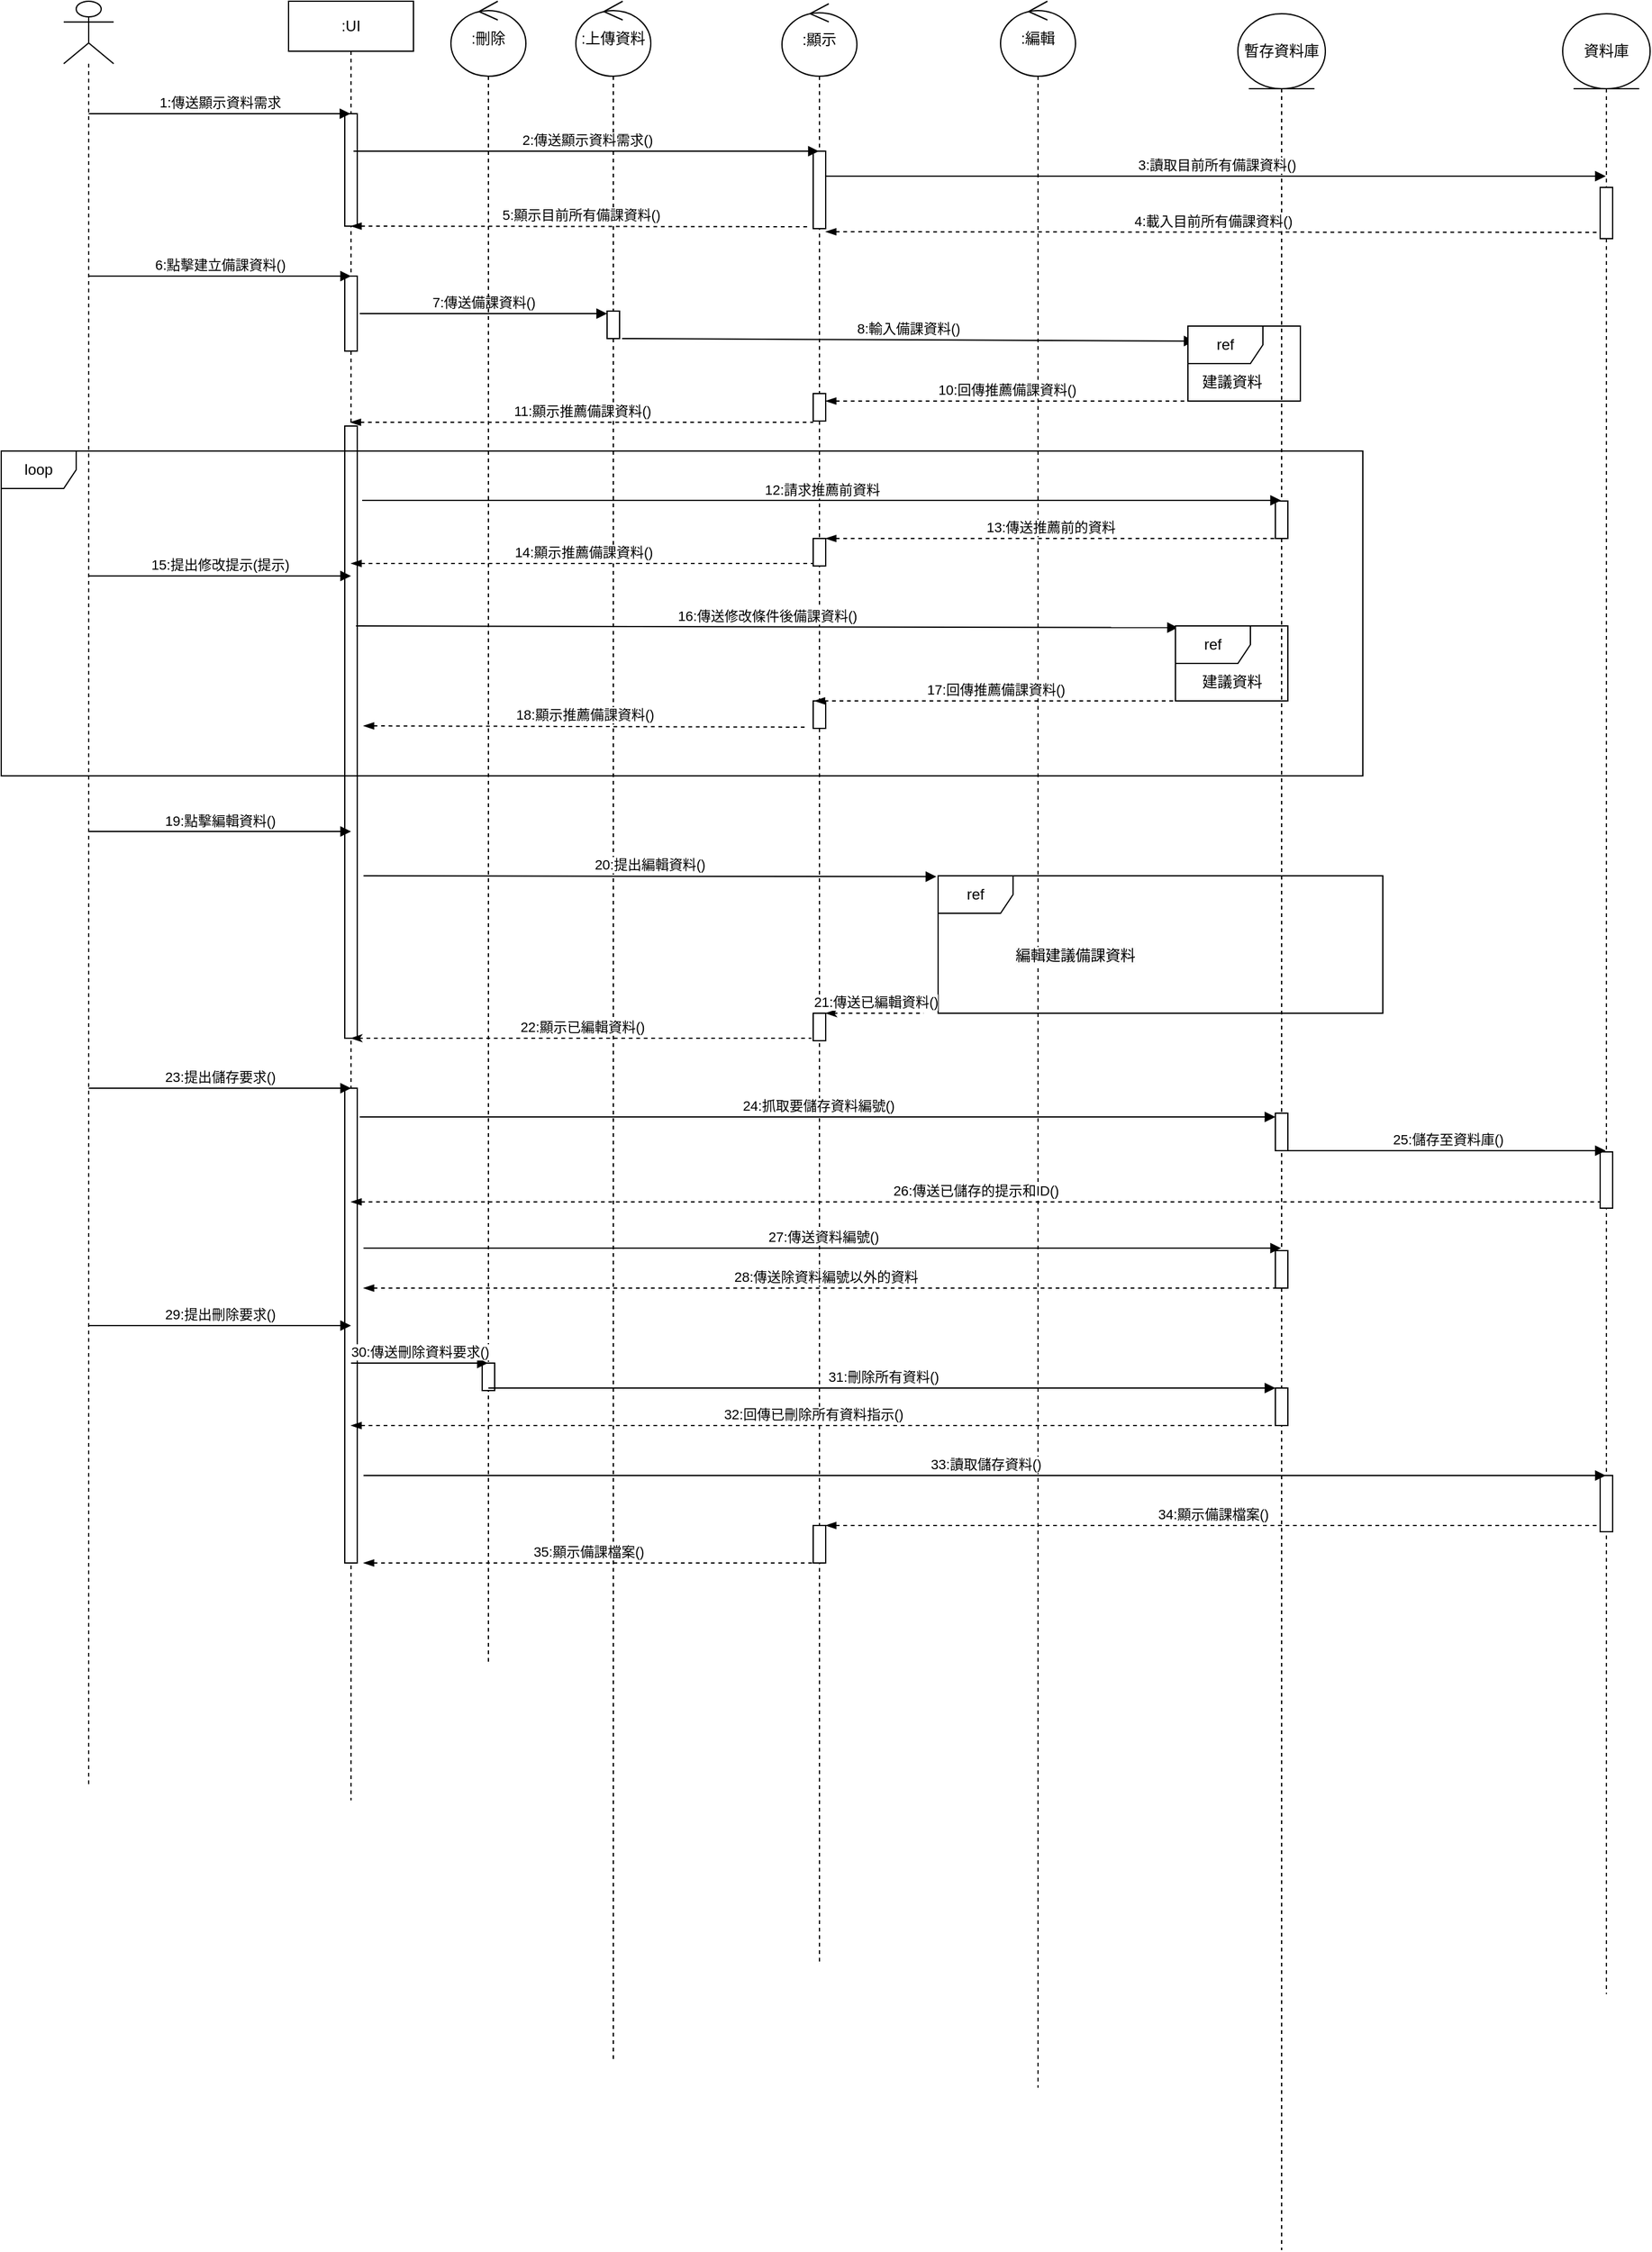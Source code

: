 <mxfile version="25.0.3">
  <diagram name="第 1 页" id="02cxdgv99CvA-U2xE2fi">
    <mxGraphModel dx="794" dy="446" grid="1" gridSize="10" guides="1" tooltips="1" connect="1" arrows="1" fold="1" page="1" pageScale="1" pageWidth="3300" pageHeight="4681" math="0" shadow="0">
      <root>
        <mxCell id="0" />
        <mxCell id="1" parent="0" />
        <mxCell id="H8wYjX5WcJpsJir_X8CI-1" value="" style="shape=umlLifeline;perimeter=lifelinePerimeter;whiteSpace=wrap;html=1;container=1;dropTarget=0;collapsible=0;recursiveResize=0;outlineConnect=0;portConstraint=eastwest;newEdgeStyle={&quot;curved&quot;:0,&quot;rounded&quot;:0};participant=umlActor;size=50;" vertex="1" parent="1">
          <mxGeometry x="60" y="40" width="40" height="1430" as="geometry" />
        </mxCell>
        <mxCell id="H8wYjX5WcJpsJir_X8CI-2" value=":UI" style="shape=umlLifeline;perimeter=lifelinePerimeter;whiteSpace=wrap;html=1;container=1;dropTarget=0;collapsible=0;recursiveResize=0;outlineConnect=0;portConstraint=eastwest;newEdgeStyle={&quot;curved&quot;:0,&quot;rounded&quot;:0};" vertex="1" parent="1">
          <mxGeometry x="240" y="40" width="100" height="1440" as="geometry" />
        </mxCell>
        <mxCell id="H8wYjX5WcJpsJir_X8CI-3" value="" style="html=1;points=[[0,0,0,0,5],[0,1,0,0,-5],[1,0,0,0,5],[1,1,0,0,-5]];perimeter=orthogonalPerimeter;outlineConnect=0;targetShapes=umlLifeline;portConstraint=eastwest;newEdgeStyle={&quot;curved&quot;:0,&quot;rounded&quot;:0};" vertex="1" parent="H8wYjX5WcJpsJir_X8CI-2">
          <mxGeometry x="45" y="90" width="10" height="90" as="geometry" />
        </mxCell>
        <mxCell id="H8wYjX5WcJpsJir_X8CI-4" value="" style="html=1;points=[[0,0,0,0,5],[0,1,0,0,-5],[1,0,0,0,5],[1,1,0,0,-5]];perimeter=orthogonalPerimeter;outlineConnect=0;targetShapes=umlLifeline;portConstraint=eastwest;newEdgeStyle={&quot;curved&quot;:0,&quot;rounded&quot;:0};" vertex="1" parent="H8wYjX5WcJpsJir_X8CI-2">
          <mxGeometry x="45" y="220" width="10" height="60" as="geometry" />
        </mxCell>
        <mxCell id="H8wYjX5WcJpsJir_X8CI-5" value="" style="html=1;points=[[0,0,0,0,5],[0,1,0,0,-5],[1,0,0,0,5],[1,1,0,0,-5]];perimeter=orthogonalPerimeter;outlineConnect=0;targetShapes=umlLifeline;portConstraint=eastwest;newEdgeStyle={&quot;curved&quot;:0,&quot;rounded&quot;:0};" vertex="1" parent="H8wYjX5WcJpsJir_X8CI-2">
          <mxGeometry x="45" y="340" width="10" height="490" as="geometry" />
        </mxCell>
        <mxCell id="H8wYjX5WcJpsJir_X8CI-6" value="" style="html=1;points=[[0,0,0,0,5],[0,1,0,0,-5],[1,0,0,0,5],[1,1,0,0,-5]];perimeter=orthogonalPerimeter;outlineConnect=0;targetShapes=umlLifeline;portConstraint=eastwest;newEdgeStyle={&quot;curved&quot;:0,&quot;rounded&quot;:0};" vertex="1" parent="H8wYjX5WcJpsJir_X8CI-2">
          <mxGeometry x="45" y="870" width="10" height="380" as="geometry" />
        </mxCell>
        <mxCell id="H8wYjX5WcJpsJir_X8CI-7" value=":上傳資料" style="shape=umlLifeline;perimeter=lifelinePerimeter;whiteSpace=wrap;html=1;container=1;dropTarget=0;collapsible=0;recursiveResize=0;outlineConnect=0;portConstraint=eastwest;newEdgeStyle={&quot;curved&quot;:0,&quot;rounded&quot;:0};participant=umlControl;size=60;" vertex="1" parent="1">
          <mxGeometry x="470" y="40" width="60" height="1650" as="geometry" />
        </mxCell>
        <mxCell id="H8wYjX5WcJpsJir_X8CI-8" value="" style="html=1;points=[[0,0,0,0,5],[0,1,0,0,-5],[1,0,0,0,5],[1,1,0,0,-5]];perimeter=orthogonalPerimeter;outlineConnect=0;targetShapes=umlLifeline;portConstraint=eastwest;newEdgeStyle={&quot;curved&quot;:0,&quot;rounded&quot;:0};" vertex="1" parent="H8wYjX5WcJpsJir_X8CI-7">
          <mxGeometry x="25" y="248" width="10" height="22" as="geometry" />
        </mxCell>
        <mxCell id="H8wYjX5WcJpsJir_X8CI-9" value=":顯示" style="shape=umlLifeline;perimeter=lifelinePerimeter;whiteSpace=wrap;html=1;container=1;dropTarget=0;collapsible=0;recursiveResize=0;outlineConnect=0;portConstraint=eastwest;newEdgeStyle={&quot;curved&quot;:0,&quot;rounded&quot;:0};participant=umlControl;size=58;" vertex="1" parent="1">
          <mxGeometry x="635" y="42" width="60" height="1568" as="geometry" />
        </mxCell>
        <mxCell id="H8wYjX5WcJpsJir_X8CI-10" value="" style="html=1;points=[[0,0,0,0,5],[0,1,0,0,-5],[1,0,0,0,5],[1,1,0,0,-5]];perimeter=orthogonalPerimeter;outlineConnect=0;targetShapes=umlLifeline;portConstraint=eastwest;newEdgeStyle={&quot;curved&quot;:0,&quot;rounded&quot;:0};" vertex="1" parent="H8wYjX5WcJpsJir_X8CI-9">
          <mxGeometry x="25" y="118" width="10" height="62" as="geometry" />
        </mxCell>
        <mxCell id="H8wYjX5WcJpsJir_X8CI-11" value="" style="html=1;points=[[0,0,0,0,5],[0,1,0,0,-5],[1,0,0,0,5],[1,1,0,0,-5]];perimeter=orthogonalPerimeter;outlineConnect=0;targetShapes=umlLifeline;portConstraint=eastwest;newEdgeStyle={&quot;curved&quot;:0,&quot;rounded&quot;:0};" vertex="1" parent="H8wYjX5WcJpsJir_X8CI-9">
          <mxGeometry x="25" y="312" width="10" height="22" as="geometry" />
        </mxCell>
        <mxCell id="H8wYjX5WcJpsJir_X8CI-12" value="" style="html=1;points=[[0,0,0,0,5],[0,1,0,0,-5],[1,0,0,0,5],[1,1,0,0,-5]];perimeter=orthogonalPerimeter;outlineConnect=0;targetShapes=umlLifeline;portConstraint=eastwest;newEdgeStyle={&quot;curved&quot;:0,&quot;rounded&quot;:0};" vertex="1" parent="H8wYjX5WcJpsJir_X8CI-9">
          <mxGeometry x="25" y="558" width="10" height="22" as="geometry" />
        </mxCell>
        <mxCell id="H8wYjX5WcJpsJir_X8CI-13" value="" style="html=1;points=[[0,0,0,0,5],[0,1,0,0,-5],[1,0,0,0,5],[1,1,0,0,-5]];perimeter=orthogonalPerimeter;outlineConnect=0;targetShapes=umlLifeline;portConstraint=eastwest;newEdgeStyle={&quot;curved&quot;:0,&quot;rounded&quot;:0};" vertex="1" parent="H8wYjX5WcJpsJir_X8CI-9">
          <mxGeometry x="25" y="428" width="10" height="22" as="geometry" />
        </mxCell>
        <mxCell id="H8wYjX5WcJpsJir_X8CI-14" value="" style="html=1;points=[[0,0,0,0,5],[0,1,0,0,-5],[1,0,0,0,5],[1,1,0,0,-5]];perimeter=orthogonalPerimeter;outlineConnect=0;targetShapes=umlLifeline;portConstraint=eastwest;newEdgeStyle={&quot;curved&quot;:0,&quot;rounded&quot;:0};" vertex="1" parent="H8wYjX5WcJpsJir_X8CI-9">
          <mxGeometry x="25" y="808" width="10" height="22" as="geometry" />
        </mxCell>
        <mxCell id="H8wYjX5WcJpsJir_X8CI-15" value="" style="html=1;points=[[0,0,0,0,5],[0,1,0,0,-5],[1,0,0,0,5],[1,1,0,0,-5]];perimeter=orthogonalPerimeter;outlineConnect=0;targetShapes=umlLifeline;portConstraint=eastwest;newEdgeStyle={&quot;curved&quot;:0,&quot;rounded&quot;:0};" vertex="1" parent="H8wYjX5WcJpsJir_X8CI-9">
          <mxGeometry x="25" y="1218" width="10" height="30" as="geometry" />
        </mxCell>
        <mxCell id="H8wYjX5WcJpsJir_X8CI-16" value=":編輯&lt;span style=&quot;color: rgba(0, 0, 0, 0); font-family: monospace; font-size: 0px; text-align: start; text-wrap-mode: nowrap;&quot;&gt;%3CmxGraphModel%3E%3Croot%3E%3CmxCell%20id%3D%220%22%2F%3E%3CmxCell%20id%3D%221%22%20parent%3D%220%22%2F%3E%3CmxCell%20id%3D%222%22%20value%3D%22%E9%A1%AF%E7%A4%BA%22%20style%3D%22shape%3DumlLifeline%3Bperimeter%3DlifelinePerimeter%3BwhiteSpace%3Dwrap%3Bhtml%3D1%3Bcontainer%3D1%3BdropTarget%3D0%3Bcollapsible%3D0%3BrecursiveResize%3D0%3BoutlineConnect%3D0%3BportConstraint%3Deastwest%3BnewEdgeStyle%3D%7B%26quot%3Bcurved%26quot%3B%3A0%2C%26quot%3Brounded%26quot%3B%3A0%7D%3Bparticipant%3DumlControl%3Bsize%3D50%3B%22%20vertex%3D%221%22%20parent%3D%221%22%3E%3CmxGeometry%20x%3D%22635%22%20y%3D%2242%22%20width%3D%2260%22%20height%3D%22370%22%20as%3D%22geometry%22%2F%3E%3C%2FmxCell%3E%3C%2Froot%3E%3C%2FmxGraphModel%3E&lt;/span&gt;" style="shape=umlLifeline;perimeter=lifelinePerimeter;whiteSpace=wrap;html=1;container=1;dropTarget=0;collapsible=0;recursiveResize=0;outlineConnect=0;portConstraint=eastwest;newEdgeStyle={&quot;curved&quot;:0,&quot;rounded&quot;:0};participant=umlControl;size=60;" vertex="1" parent="1">
          <mxGeometry x="810" y="40" width="60" height="1670" as="geometry" />
        </mxCell>
        <mxCell id="H8wYjX5WcJpsJir_X8CI-17" value="暫存資料庫" style="shape=umlLifeline;perimeter=lifelinePerimeter;whiteSpace=wrap;html=1;container=1;dropTarget=0;collapsible=0;recursiveResize=0;outlineConnect=0;portConstraint=eastwest;newEdgeStyle={&quot;curved&quot;:0,&quot;rounded&quot;:0};participant=umlEntity;size=60;" vertex="1" parent="1">
          <mxGeometry x="1000" y="50" width="70" height="1790" as="geometry" />
        </mxCell>
        <mxCell id="H8wYjX5WcJpsJir_X8CI-18" value="" style="html=1;points=[[0,0,0,0,5],[0,1,0,0,-5],[1,0,0,0,5],[1,1,0,0,-5]];perimeter=orthogonalPerimeter;outlineConnect=0;targetShapes=umlLifeline;portConstraint=eastwest;newEdgeStyle={&quot;curved&quot;:0,&quot;rounded&quot;:0};" vertex="1" parent="H8wYjX5WcJpsJir_X8CI-17">
          <mxGeometry x="30" y="390" width="10" height="30" as="geometry" />
        </mxCell>
        <mxCell id="H8wYjX5WcJpsJir_X8CI-19" value="" style="html=1;points=[[0,0,0,0,5],[0,1,0,0,-5],[1,0,0,0,5],[1,1,0,0,-5]];perimeter=orthogonalPerimeter;outlineConnect=0;targetShapes=umlLifeline;portConstraint=eastwest;newEdgeStyle={&quot;curved&quot;:0,&quot;rounded&quot;:0};" vertex="1" parent="H8wYjX5WcJpsJir_X8CI-17">
          <mxGeometry x="30" y="880" width="10" height="30" as="geometry" />
        </mxCell>
        <mxCell id="H8wYjX5WcJpsJir_X8CI-20" value="" style="html=1;points=[[0,0,0,0,5],[0,1,0,0,-5],[1,0,0,0,5],[1,1,0,0,-5]];perimeter=orthogonalPerimeter;outlineConnect=0;targetShapes=umlLifeline;portConstraint=eastwest;newEdgeStyle={&quot;curved&quot;:0,&quot;rounded&quot;:0};" vertex="1" parent="H8wYjX5WcJpsJir_X8CI-17">
          <mxGeometry x="30" y="990" width="10" height="30" as="geometry" />
        </mxCell>
        <mxCell id="H8wYjX5WcJpsJir_X8CI-21" value="" style="html=1;points=[[0,0,0,0,5],[0,1,0,0,-5],[1,0,0,0,5],[1,1,0,0,-5]];perimeter=orthogonalPerimeter;outlineConnect=0;targetShapes=umlLifeline;portConstraint=eastwest;newEdgeStyle={&quot;curved&quot;:0,&quot;rounded&quot;:0};" vertex="1" parent="H8wYjX5WcJpsJir_X8CI-17">
          <mxGeometry x="30" y="1100" width="10" height="30" as="geometry" />
        </mxCell>
        <mxCell id="H8wYjX5WcJpsJir_X8CI-22" value="資料庫" style="shape=umlLifeline;perimeter=lifelinePerimeter;whiteSpace=wrap;html=1;container=1;dropTarget=0;collapsible=0;recursiveResize=0;outlineConnect=0;portConstraint=eastwest;newEdgeStyle={&quot;curved&quot;:0,&quot;rounded&quot;:0};participant=umlEntity;size=60;" vertex="1" parent="1">
          <mxGeometry x="1260" y="50" width="70" height="1585" as="geometry" />
        </mxCell>
        <mxCell id="H8wYjX5WcJpsJir_X8CI-23" value="" style="html=1;points=[[0,0,0,0,5],[0,1,0,0,-5],[1,0,0,0,5],[1,1,0,0,-5]];perimeter=orthogonalPerimeter;outlineConnect=0;targetShapes=umlLifeline;portConstraint=eastwest;newEdgeStyle={&quot;curved&quot;:0,&quot;rounded&quot;:0};" vertex="1" parent="H8wYjX5WcJpsJir_X8CI-22">
          <mxGeometry x="30" y="139" width="10" height="41" as="geometry" />
        </mxCell>
        <mxCell id="H8wYjX5WcJpsJir_X8CI-24" value="" style="html=1;points=[[0,0,0,0,5],[0,1,0,0,-5],[1,0,0,0,5],[1,1,0,0,-5]];perimeter=orthogonalPerimeter;outlineConnect=0;targetShapes=umlLifeline;portConstraint=eastwest;newEdgeStyle={&quot;curved&quot;:0,&quot;rounded&quot;:0};" vertex="1" parent="H8wYjX5WcJpsJir_X8CI-22">
          <mxGeometry x="30" y="911" width="10" height="45" as="geometry" />
        </mxCell>
        <mxCell id="H8wYjX5WcJpsJir_X8CI-68" value="" style="html=1;points=[[0,0,0,0,5],[0,1,0,0,-5],[1,0,0,0,5],[1,1,0,0,-5]];perimeter=orthogonalPerimeter;outlineConnect=0;targetShapes=umlLifeline;portConstraint=eastwest;newEdgeStyle={&quot;curved&quot;:0,&quot;rounded&quot;:0};" vertex="1" parent="H8wYjX5WcJpsJir_X8CI-22">
          <mxGeometry x="30" y="1170" width="10" height="45" as="geometry" />
        </mxCell>
        <mxCell id="H8wYjX5WcJpsJir_X8CI-25" value="1:傳送顯示資料需求" style="html=1;verticalAlign=bottom;endArrow=block;curved=0;rounded=0;" edge="1" parent="1" target="H8wYjX5WcJpsJir_X8CI-2">
          <mxGeometry width="80" relative="1" as="geometry">
            <mxPoint x="80" y="130" as="sourcePoint" />
            <mxPoint x="160" y="130" as="targetPoint" />
          </mxGeometry>
        </mxCell>
        <mxCell id="H8wYjX5WcJpsJir_X8CI-26" value="2:傳送顯示資料需求()" style="html=1;verticalAlign=bottom;endArrow=block;curved=0;rounded=0;" edge="1" parent="1" target="H8wYjX5WcJpsJir_X8CI-9">
          <mxGeometry width="80" relative="1" as="geometry">
            <mxPoint x="292" y="160" as="sourcePoint" />
            <mxPoint x="502" y="160" as="targetPoint" />
          </mxGeometry>
        </mxCell>
        <mxCell id="H8wYjX5WcJpsJir_X8CI-27" value="3:讀取目前所有備課資料()" style="html=1;verticalAlign=bottom;endArrow=block;curved=0;rounded=0;" edge="1" parent="1" target="H8wYjX5WcJpsJir_X8CI-22">
          <mxGeometry width="80" relative="1" as="geometry">
            <mxPoint x="670" y="180" as="sourcePoint" />
            <mxPoint x="1043" y="180" as="targetPoint" />
          </mxGeometry>
        </mxCell>
        <mxCell id="H8wYjX5WcJpsJir_X8CI-28" value="4:載入目前所有備課資料()" style="html=1;verticalAlign=bottom;endArrow=none;curved=0;rounded=0;dashed=1;startArrow=blockThin;startFill=1;endFill=0;entryX=0;entryY=1;entryDx=0;entryDy=-5;entryPerimeter=0;" edge="1" parent="1" target="H8wYjX5WcJpsJir_X8CI-23">
          <mxGeometry width="80" relative="1" as="geometry">
            <mxPoint x="670" y="224.5" as="sourcePoint" />
            <mxPoint x="1255" y="224.5" as="targetPoint" />
          </mxGeometry>
        </mxCell>
        <mxCell id="H8wYjX5WcJpsJir_X8CI-29" value="5:顯示目前所有備課資料()" style="html=1;verticalAlign=bottom;endArrow=none;curved=0;rounded=0;dashed=1;startArrow=blockThin;startFill=1;endFill=0;" edge="1" parent="1">
          <mxGeometry width="80" relative="1" as="geometry">
            <mxPoint x="290" y="220" as="sourcePoint" />
            <mxPoint x="658" y="220.5" as="targetPoint" />
          </mxGeometry>
        </mxCell>
        <mxCell id="H8wYjX5WcJpsJir_X8CI-30" value="6:點擊建立備課資料()" style="html=1;verticalAlign=bottom;endArrow=block;curved=0;rounded=0;" edge="1" parent="1">
          <mxGeometry width="80" relative="1" as="geometry">
            <mxPoint x="80" y="260" as="sourcePoint" />
            <mxPoint x="290" y="260" as="targetPoint" />
          </mxGeometry>
        </mxCell>
        <mxCell id="H8wYjX5WcJpsJir_X8CI-31" value="7:傳送備課資料()" style="html=1;verticalAlign=bottom;endArrow=block;curved=0;rounded=0;" edge="1" parent="1">
          <mxGeometry width="80" relative="1" as="geometry">
            <mxPoint x="297" y="290" as="sourcePoint" />
            <mxPoint x="495" y="290" as="targetPoint" />
          </mxGeometry>
        </mxCell>
        <mxCell id="H8wYjX5WcJpsJir_X8CI-32" value="8:輸入備課資料()" style="html=1;verticalAlign=bottom;endArrow=block;curved=0;rounded=0;entryX=0.059;entryY=0.2;entryDx=0;entryDy=0;entryPerimeter=0;" edge="1" parent="1" target="H8wYjX5WcJpsJir_X8CI-33">
          <mxGeometry width="80" relative="1" as="geometry">
            <mxPoint x="507" y="310" as="sourcePoint" />
            <mxPoint x="560" y="310" as="targetPoint" />
          </mxGeometry>
        </mxCell>
        <mxCell id="H8wYjX5WcJpsJir_X8CI-33" value="ref" style="shape=umlFrame;whiteSpace=wrap;html=1;pointerEvents=0;" vertex="1" parent="1">
          <mxGeometry x="960" y="300" width="90" height="60" as="geometry" />
        </mxCell>
        <mxCell id="H8wYjX5WcJpsJir_X8CI-34" value="建議資料" style="text;html=1;align=center;verticalAlign=middle;resizable=0;points=[];autosize=1;strokeColor=none;fillColor=none;" vertex="1" parent="1">
          <mxGeometry x="960" y="330" width="70" height="30" as="geometry" />
        </mxCell>
        <mxCell id="H8wYjX5WcJpsJir_X8CI-35" value="11:顯示推薦備課資料()" style="html=1;verticalAlign=bottom;endArrow=none;curved=0;rounded=0;dashed=1;startArrow=blockThin;startFill=1;endFill=0;entryX=0;entryY=1;entryDx=0;entryDy=-5;entryPerimeter=0;" edge="1" parent="1">
          <mxGeometry width="80" relative="1" as="geometry">
            <mxPoint x="289.5" y="377" as="sourcePoint" />
            <mxPoint x="660" y="377" as="targetPoint" />
          </mxGeometry>
        </mxCell>
        <mxCell id="H8wYjX5WcJpsJir_X8CI-36" value="10:回傳推薦備課資料()" style="html=1;verticalAlign=bottom;endArrow=none;curved=0;rounded=0;dashed=1;startArrow=blockThin;startFill=1;endFill=0;entryX=-0.015;entryY=1;entryDx=0;entryDy=0;entryPerimeter=0;" edge="1" parent="1" target="H8wYjX5WcJpsJir_X8CI-33">
          <mxGeometry width="80" relative="1" as="geometry">
            <mxPoint x="670" y="360" as="sourcePoint" />
            <mxPoint x="710" y="360" as="targetPoint" />
          </mxGeometry>
        </mxCell>
        <mxCell id="H8wYjX5WcJpsJir_X8CI-37" value="12:請求推薦前資料" style="html=1;verticalAlign=bottom;endArrow=block;curved=0;rounded=0;" edge="1" parent="1" target="H8wYjX5WcJpsJir_X8CI-17">
          <mxGeometry width="80" relative="1" as="geometry">
            <mxPoint x="299" y="439.5" as="sourcePoint" />
            <mxPoint x="497" y="439.5" as="targetPoint" />
          </mxGeometry>
        </mxCell>
        <mxCell id="H8wYjX5WcJpsJir_X8CI-38" value="13:傳送推薦前的資料" style="html=1;verticalAlign=bottom;endArrow=none;curved=0;rounded=0;dashed=1;startArrow=blockThin;startFill=1;endFill=0;entryX=0;entryY=1;entryDx=0;entryDy=-5;entryPerimeter=0;" edge="1" parent="1">
          <mxGeometry width="80" relative="1" as="geometry">
            <mxPoint x="670" y="470" as="sourcePoint" />
            <mxPoint x="1030" y="470" as="targetPoint" />
          </mxGeometry>
        </mxCell>
        <mxCell id="H8wYjX5WcJpsJir_X8CI-39" value="15:提出修改提示(提示)" style="html=1;verticalAlign=bottom;endArrow=block;curved=0;rounded=0;" edge="1" parent="1">
          <mxGeometry width="80" relative="1" as="geometry">
            <mxPoint x="80" y="500" as="sourcePoint" />
            <mxPoint x="290" y="500" as="targetPoint" />
          </mxGeometry>
        </mxCell>
        <mxCell id="H8wYjX5WcJpsJir_X8CI-40" value="16:傳送修改條件後備課資料()" style="html=1;verticalAlign=bottom;endArrow=block;curved=0;rounded=0;entryX=0.022;entryY=0.022;entryDx=0;entryDy=0;entryPerimeter=0;" edge="1" parent="1" target="H8wYjX5WcJpsJir_X8CI-41">
          <mxGeometry width="80" relative="1" as="geometry">
            <mxPoint x="294" y="540" as="sourcePoint" />
            <mxPoint x="840" y="540" as="targetPoint" />
          </mxGeometry>
        </mxCell>
        <mxCell id="H8wYjX5WcJpsJir_X8CI-41" value="ref" style="shape=umlFrame;whiteSpace=wrap;html=1;pointerEvents=0;" vertex="1" parent="1">
          <mxGeometry x="950" y="540" width="90" height="60" as="geometry" />
        </mxCell>
        <mxCell id="H8wYjX5WcJpsJir_X8CI-42" value="建議資料" style="text;html=1;align=center;verticalAlign=middle;resizable=0;points=[];autosize=1;strokeColor=none;fillColor=none;" vertex="1" parent="1">
          <mxGeometry x="960" y="570" width="70" height="30" as="geometry" />
        </mxCell>
        <mxCell id="H8wYjX5WcJpsJir_X8CI-43" value="18:顯示推薦備課資料()" style="html=1;verticalAlign=bottom;endArrow=none;curved=0;rounded=0;dashed=1;startArrow=blockThin;startFill=1;endFill=0;entryX=0;entryY=1;entryDx=0;entryDy=-5;entryPerimeter=0;" edge="1" parent="1">
          <mxGeometry width="80" relative="1" as="geometry">
            <mxPoint x="300" y="620" as="sourcePoint" />
            <mxPoint x="655" y="621" as="targetPoint" />
          </mxGeometry>
        </mxCell>
        <mxCell id="H8wYjX5WcJpsJir_X8CI-44" value="17:回傳推薦備課資料()" style="html=1;verticalAlign=bottom;endArrow=none;curved=0;rounded=0;dashed=1;startArrow=blockThin;startFill=1;endFill=0;entryX=-0.015;entryY=1;entryDx=0;entryDy=0;entryPerimeter=0;" edge="1" parent="1">
          <mxGeometry width="80" relative="1" as="geometry">
            <mxPoint x="661" y="600" as="sourcePoint" />
            <mxPoint x="950" y="600" as="targetPoint" />
          </mxGeometry>
        </mxCell>
        <mxCell id="H8wYjX5WcJpsJir_X8CI-45" value="loop" style="shape=umlFrame;whiteSpace=wrap;html=1;pointerEvents=0;" vertex="1" parent="1">
          <mxGeometry x="10" y="400" width="1090" height="260" as="geometry" />
        </mxCell>
        <mxCell id="H8wYjX5WcJpsJir_X8CI-46" value="19:點擊編輯資料()" style="html=1;verticalAlign=bottom;endArrow=block;curved=0;rounded=0;" edge="1" parent="1">
          <mxGeometry width="80" relative="1" as="geometry">
            <mxPoint x="80" y="704.5" as="sourcePoint" />
            <mxPoint x="290" y="704.5" as="targetPoint" />
          </mxGeometry>
        </mxCell>
        <mxCell id="H8wYjX5WcJpsJir_X8CI-47" value="20:提出編輯資料()" style="html=1;verticalAlign=bottom;endArrow=block;curved=0;rounded=0;entryX=-0.004;entryY=0.006;entryDx=0;entryDy=0;entryPerimeter=0;" edge="1" parent="1" target="H8wYjX5WcJpsJir_X8CI-48">
          <mxGeometry width="80" relative="1" as="geometry">
            <mxPoint x="300" y="740" as="sourcePoint" />
            <mxPoint x="393" y="740" as="targetPoint" />
          </mxGeometry>
        </mxCell>
        <mxCell id="H8wYjX5WcJpsJir_X8CI-48" value="ref" style="shape=umlFrame;whiteSpace=wrap;html=1;pointerEvents=0;" vertex="1" parent="1">
          <mxGeometry x="760" y="740" width="356" height="110" as="geometry" />
        </mxCell>
        <mxCell id="H8wYjX5WcJpsJir_X8CI-49" value="&lt;span style=&quot;color: rgb(0, 0, 0); font-family: Helvetica; font-size: 12px; font-style: normal; font-variant-ligatures: normal; font-variant-caps: normal; font-weight: 400; letter-spacing: normal; orphans: 2; text-align: center; text-indent: 0px; text-transform: none; widows: 2; word-spacing: 0px; -webkit-text-stroke-width: 0px; white-space: normal; background-color: rgb(251, 251, 251); text-decoration-thickness: initial; text-decoration-style: initial; text-decoration-color: initial; display: inline !important; float: none;&quot;&gt;編輯建議備課資料&lt;/span&gt;" style="text;whiteSpace=wrap;html=1;" vertex="1" parent="1">
          <mxGeometry x="820" y="790" width="130" height="40" as="geometry" />
        </mxCell>
        <mxCell id="H8wYjX5WcJpsJir_X8CI-50" value="21:傳送已編輯資料()" style="html=1;verticalAlign=bottom;endArrow=none;curved=0;rounded=0;startArrow=classicThin;startFill=1;endFill=0;dashed=1;" edge="1" parent="1">
          <mxGeometry width="80" relative="1" as="geometry">
            <mxPoint x="670" y="850" as="sourcePoint" />
            <mxPoint x="748.5" y="850" as="targetPoint" />
          </mxGeometry>
        </mxCell>
        <mxCell id="H8wYjX5WcJpsJir_X8CI-51" value="23:提出儲存要求()" style="html=1;verticalAlign=bottom;endArrow=block;curved=0;rounded=0;" edge="1" parent="1">
          <mxGeometry width="80" relative="1" as="geometry">
            <mxPoint x="80" y="910" as="sourcePoint" />
            <mxPoint x="290" y="910" as="targetPoint" />
          </mxGeometry>
        </mxCell>
        <mxCell id="H8wYjX5WcJpsJir_X8CI-52" value="24:抓取要儲存資料編號()" style="html=1;verticalAlign=bottom;endArrow=block;curved=0;rounded=0;" edge="1" parent="1">
          <mxGeometry width="80" relative="1" as="geometry">
            <mxPoint x="297" y="933" as="sourcePoint" />
            <mxPoint x="1030" y="933" as="targetPoint" />
          </mxGeometry>
        </mxCell>
        <mxCell id="H8wYjX5WcJpsJir_X8CI-53" value="25:儲存至資料庫()" style="html=1;verticalAlign=bottom;endArrow=block;curved=0;rounded=0;" edge="1" parent="1" target="H8wYjX5WcJpsJir_X8CI-22">
          <mxGeometry width="80" relative="1" as="geometry">
            <mxPoint x="1040" y="960" as="sourcePoint" />
            <mxPoint x="1250" y="960" as="targetPoint" />
          </mxGeometry>
        </mxCell>
        <mxCell id="H8wYjX5WcJpsJir_X8CI-54" value="26:傳送已儲存的提示和ID()" style="html=1;verticalAlign=bottom;endArrow=none;curved=0;rounded=0;dashed=1;startArrow=blockThin;startFill=1;endFill=0;entryX=0;entryY=1;entryDx=0;entryDy=-5;entryPerimeter=0;" edge="1" parent="1" source="H8wYjX5WcJpsJir_X8CI-2" target="H8wYjX5WcJpsJir_X8CI-24">
          <mxGeometry width="80" relative="1" as="geometry">
            <mxPoint x="1040" y="1005" as="sourcePoint" />
            <mxPoint x="1249" y="1005" as="targetPoint" />
          </mxGeometry>
        </mxCell>
        <mxCell id="H8wYjX5WcJpsJir_X8CI-55" value=":刪除" style="shape=umlLifeline;perimeter=lifelinePerimeter;whiteSpace=wrap;html=1;container=1;dropTarget=0;collapsible=0;recursiveResize=0;outlineConnect=0;portConstraint=eastwest;newEdgeStyle={&quot;curved&quot;:0,&quot;rounded&quot;:0};participant=umlControl;size=60;" vertex="1" parent="1">
          <mxGeometry x="370" y="40" width="60" height="1330" as="geometry" />
        </mxCell>
        <mxCell id="H8wYjX5WcJpsJir_X8CI-56" value="" style="html=1;points=[[0,0,0,0,5],[0,1,0,0,-5],[1,0,0,0,5],[1,1,0,0,-5]];perimeter=orthogonalPerimeter;outlineConnect=0;targetShapes=umlLifeline;portConstraint=eastwest;newEdgeStyle={&quot;curved&quot;:0,&quot;rounded&quot;:0};" vertex="1" parent="H8wYjX5WcJpsJir_X8CI-55">
          <mxGeometry x="25" y="1090" width="10" height="22" as="geometry" />
        </mxCell>
        <mxCell id="H8wYjX5WcJpsJir_X8CI-57" value="27:傳送資料編號()" style="html=1;verticalAlign=bottom;endArrow=block;curved=0;rounded=0;" edge="1" parent="1" target="H8wYjX5WcJpsJir_X8CI-17">
          <mxGeometry x="0.002" width="80" relative="1" as="geometry">
            <mxPoint x="300" y="1038" as="sourcePoint" />
            <mxPoint x="733" y="1038" as="targetPoint" />
            <mxPoint as="offset" />
          </mxGeometry>
        </mxCell>
        <mxCell id="H8wYjX5WcJpsJir_X8CI-58" value="28:傳送除資料編號以外的資料" style="html=1;verticalAlign=bottom;endArrow=none;curved=0;rounded=0;dashed=1;startArrow=blockThin;startFill=1;endFill=0;entryX=0;entryY=1;entryDx=0;entryDy=-5;entryPerimeter=0;" edge="1" parent="1">
          <mxGeometry width="80" relative="1" as="geometry">
            <mxPoint x="300" y="1070" as="sourcePoint" />
            <mxPoint x="1040" y="1070" as="targetPoint" />
          </mxGeometry>
        </mxCell>
        <mxCell id="H8wYjX5WcJpsJir_X8CI-59" value="14:顯示推薦備課資料()" style="html=1;verticalAlign=bottom;endArrow=none;curved=0;rounded=0;dashed=1;startArrow=blockThin;startFill=1;endFill=0;entryX=0;entryY=1;entryDx=0;entryDy=-5;entryPerimeter=0;" edge="1" parent="1">
          <mxGeometry width="80" relative="1" as="geometry">
            <mxPoint x="290" y="490" as="sourcePoint" />
            <mxPoint x="660.5" y="490" as="targetPoint" />
          </mxGeometry>
        </mxCell>
        <mxCell id="H8wYjX5WcJpsJir_X8CI-60" value="22:顯示已編輯資料()" style="html=1;verticalAlign=bottom;endArrow=none;curved=0;rounded=0;startArrow=classicThin;startFill=1;endFill=0;dashed=1;" edge="1" parent="1" source="H8wYjX5WcJpsJir_X8CI-2">
          <mxGeometry width="80" relative="1" as="geometry">
            <mxPoint x="580" y="870" as="sourcePoint" />
            <mxPoint x="658.5" y="870" as="targetPoint" />
          </mxGeometry>
        </mxCell>
        <mxCell id="H8wYjX5WcJpsJir_X8CI-61" value="29:提出刪除要求()" style="html=1;verticalAlign=bottom;endArrow=block;curved=0;rounded=0;" edge="1" parent="1">
          <mxGeometry width="80" relative="1" as="geometry">
            <mxPoint x="80" y="1100" as="sourcePoint" />
            <mxPoint x="290" y="1100" as="targetPoint" />
          </mxGeometry>
        </mxCell>
        <mxCell id="H8wYjX5WcJpsJir_X8CI-62" value="30:傳送刪除資料要求()" style="html=1;verticalAlign=bottom;endArrow=block;curved=0;rounded=0;" edge="1" parent="1" target="H8wYjX5WcJpsJir_X8CI-55">
          <mxGeometry width="80" relative="1" as="geometry">
            <mxPoint x="290" y="1130" as="sourcePoint" />
            <mxPoint x="723" y="1130" as="targetPoint" />
          </mxGeometry>
        </mxCell>
        <mxCell id="H8wYjX5WcJpsJir_X8CI-63" value="31:刪除所有資料()" style="html=1;verticalAlign=bottom;endArrow=block;curved=0;rounded=0;" edge="1" parent="1">
          <mxGeometry x="0.002" width="80" relative="1" as="geometry">
            <mxPoint x="400" y="1150" as="sourcePoint" />
            <mxPoint x="1030" y="1150" as="targetPoint" />
            <mxPoint as="offset" />
          </mxGeometry>
        </mxCell>
        <mxCell id="H8wYjX5WcJpsJir_X8CI-64" value="32:回傳已刪除所有資料指示()" style="html=1;verticalAlign=bottom;endArrow=none;curved=0;rounded=0;dashed=1;startArrow=blockThin;startFill=1;endFill=0;entryX=0;entryY=1;entryDx=0;entryDy=-5;entryPerimeter=0;" edge="1" parent="1">
          <mxGeometry width="80" relative="1" as="geometry">
            <mxPoint x="290" y="1180" as="sourcePoint" />
            <mxPoint x="1030" y="1180" as="targetPoint" />
          </mxGeometry>
        </mxCell>
        <mxCell id="H8wYjX5WcJpsJir_X8CI-65" value="33:讀取儲存資料()" style="html=1;verticalAlign=bottom;endArrow=block;curved=0;rounded=0;" edge="1" parent="1" target="H8wYjX5WcJpsJir_X8CI-22">
          <mxGeometry x="0.002" width="80" relative="1" as="geometry">
            <mxPoint x="300" y="1220" as="sourcePoint" />
            <mxPoint x="930" y="1220" as="targetPoint" />
            <mxPoint as="offset" />
          </mxGeometry>
        </mxCell>
        <mxCell id="H8wYjX5WcJpsJir_X8CI-66" value="34:顯示備課檔案()" style="html=1;verticalAlign=bottom;endArrow=none;curved=0;rounded=0;dashed=1;startArrow=blockThin;startFill=1;endFill=0;entryX=0;entryY=1;entryDx=0;entryDy=-5;entryPerimeter=0;" edge="1" parent="1">
          <mxGeometry width="80" relative="1" as="geometry">
            <mxPoint x="670" y="1260" as="sourcePoint" />
            <mxPoint x="1290" y="1260" as="targetPoint" />
          </mxGeometry>
        </mxCell>
        <mxCell id="H8wYjX5WcJpsJir_X8CI-67" value="35:顯示備課檔案()" style="html=1;verticalAlign=bottom;endArrow=none;curved=0;rounded=0;dashed=1;startArrow=blockThin;startFill=1;endFill=0;entryX=0;entryY=1;entryDx=0;entryDy=-5;entryPerimeter=0;" edge="1" parent="1">
          <mxGeometry width="80" relative="1" as="geometry">
            <mxPoint x="300" y="1290" as="sourcePoint" />
            <mxPoint x="660" y="1290" as="targetPoint" />
          </mxGeometry>
        </mxCell>
      </root>
    </mxGraphModel>
  </diagram>
</mxfile>
